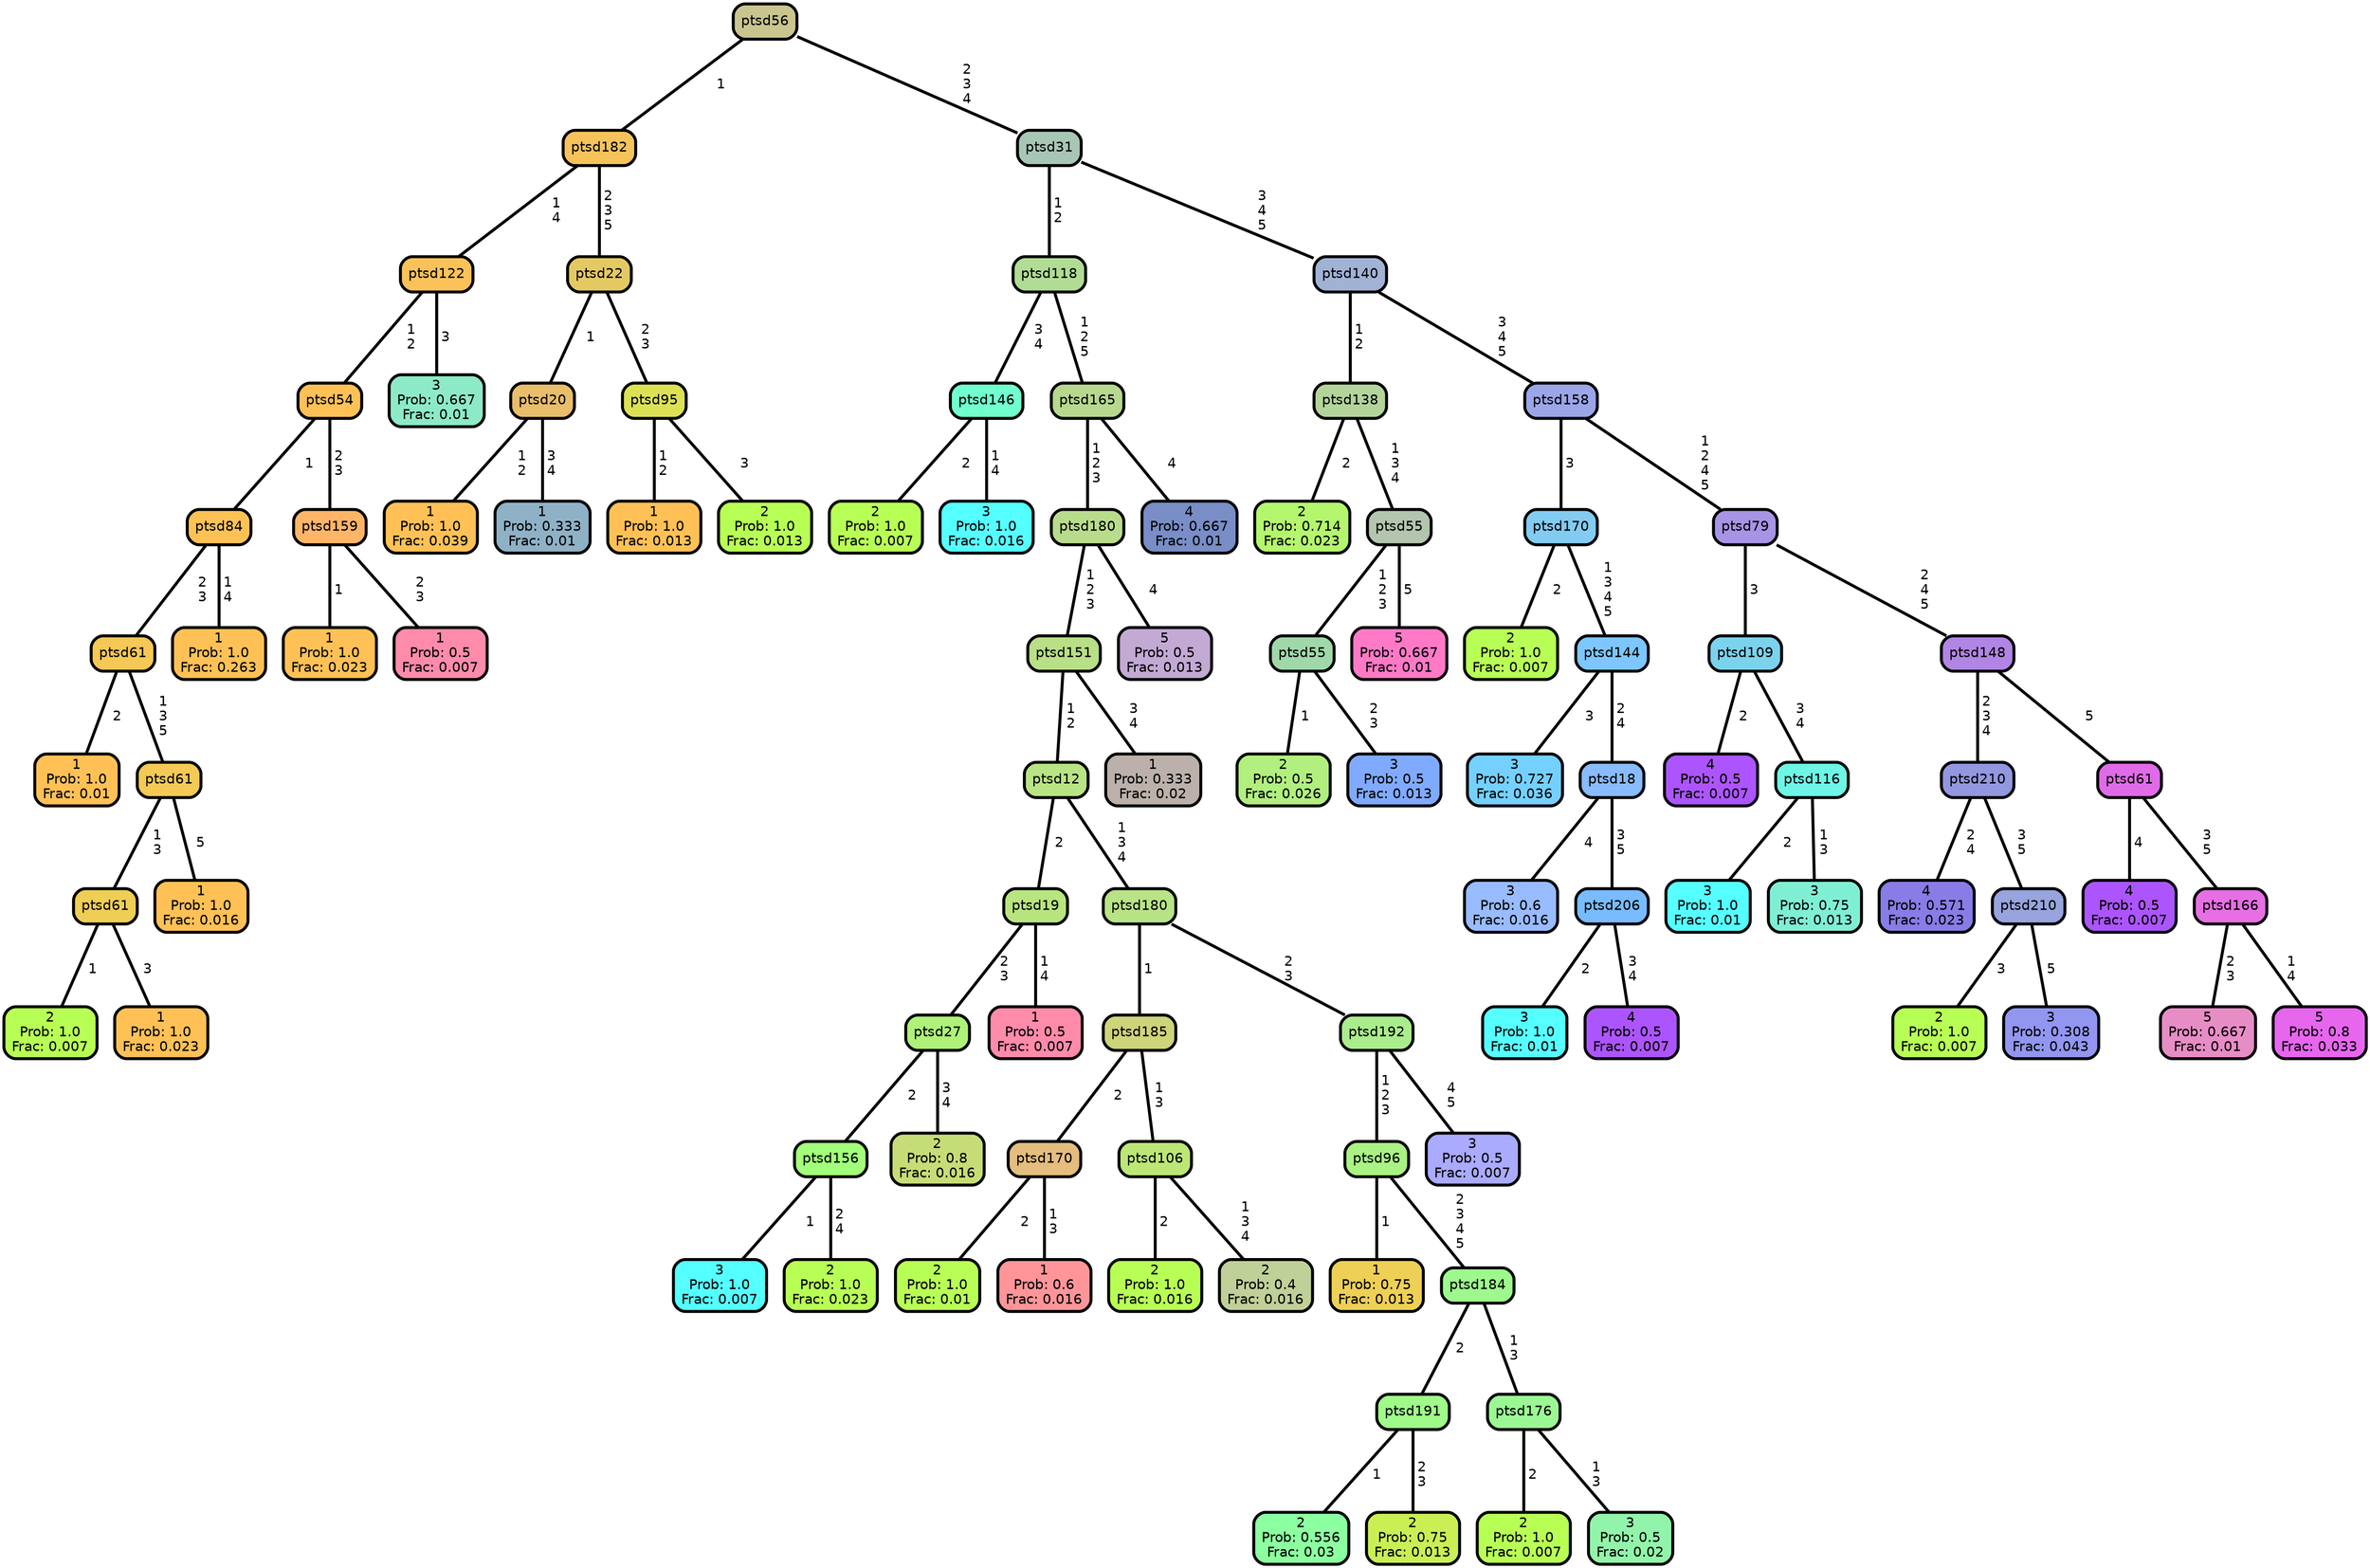graph Tree {
node [shape=box, style="filled, rounded",color="black",penwidth="3",fontcolor="black",                 fontname=helvetica] ;
graph [ranksep="0 equally", splines=straight,                 bgcolor=transparent, dpi=60] ;
edge [fontname=helvetica, color=black] ;
0 [label="1
Prob: 1.0
Frac: 0.01", fillcolor="#ffc155"] ;
1 [label="ptsd61",href=".//ptsd61.svg", fillcolor="#f6c855"] ;
2 [label="2
Prob: 1.0
Frac: 0.007", fillcolor="#b8ff55"] ;
3 [label="ptsd61",href=".//ptsd61.svg", fillcolor="#efce55"] ;
4 [label="1
Prob: 1.0
Frac: 0.023", fillcolor="#ffc155"] ;
5 [label="ptsd61",href=".//ptsd61.svg", fillcolor="#f4c955"] ;
6 [label="1
Prob: 1.0
Frac: 0.016", fillcolor="#ffc155"] ;
7 [label="ptsd84",href=".//ptsd84.svg", fillcolor="#fdc255"] ;
8 [label="1
Prob: 1.0
Frac: 0.263", fillcolor="#ffc155"] ;
9 [label="ptsd54",href=".//ptsd54.svg", fillcolor="#fdc156"] ;
10 [label="1
Prob: 1.0
Frac: 0.023", fillcolor="#ffc155"] ;
11 [label="ptsd159",href=".//ptsd159.svg", fillcolor="#ffb567"] ;
12 [label="1
Prob: 0.5
Frac: 0.007", fillcolor="#ff8baa"] ;
13 [label="ptsd122",href=".//ptsd122.svg", fillcolor="#fac259"] ;
14 [label="3
Prob: 0.667
Frac: 0.01", fillcolor="#8deac6"] ;
15 [label="ptsd182",href=".//ptsd182.svg", fillcolor="#f6c35b"] ;
16 [label="1
Prob: 1.0
Frac: 0.039", fillcolor="#ffc155"] ;
17 [label="ptsd20",href=".//ptsd20.svg", fillcolor="#e8bd6b"] ;
18 [label="1
Prob: 0.333
Frac: 0.01", fillcolor="#8fb1c6"] ;
19 [label="ptsd22",href=".//ptsd22.svg", fillcolor="#e4c963"] ;
20 [label="1
Prob: 1.0
Frac: 0.013", fillcolor="#ffc155"] ;
21 [label="ptsd95",href=".//ptsd95.svg", fillcolor="#dbe055"] ;
22 [label="2
Prob: 1.0
Frac: 0.013", fillcolor="#b8ff55"] ;
23 [label="ptsd56",href=".//ptsd56.svg", fillcolor="#cac58f"] ;
24 [label="2
Prob: 1.0
Frac: 0.007", fillcolor="#b8ff55"] ;
25 [label="ptsd146",href=".//ptsd146.svg", fillcolor="#71ffce"] ;
26 [label="3
Prob: 1.0
Frac: 0.016", fillcolor="#55ffff"] ;
27 [label="ptsd118",href=".//ptsd118.svg", fillcolor="#b0dc93"] ;
28 [label="3
Prob: 1.0
Frac: 0.007", fillcolor="#55ffff"] ;
29 [label="ptsd156",href=".//ptsd156.svg", fillcolor="#a2ff7a"] ;
30 [label="2
Prob: 1.0
Frac: 0.023", fillcolor="#b8ff55"] ;
31 [label="ptsd27",href=".//ptsd27.svg", fillcolor="#aef279"] ;
32 [label="2
Prob: 0.8
Frac: 0.016", fillcolor="#c6dd77"] ;
33 [label="ptsd19",href=".//ptsd19.svg", fillcolor="#b8e57f"] ;
34 [label="1
Prob: 0.5
Frac: 0.007", fillcolor="#ff8baa"] ;
35 [label="ptsd12",href=".//ptsd12.svg", fillcolor="#b8e484"] ;
36 [label="2
Prob: 1.0
Frac: 0.01", fillcolor="#b8ff55"] ;
37 [label="ptsd170",href=".//ptsd170.svg", fillcolor="#e4bd7f"] ;
38 [label="1
Prob: 0.6
Frac: 0.016", fillcolor="#ff9599"] ;
39 [label="ptsd185",href=".//ptsd185.svg", fillcolor="#ced47a"] ;
40 [label="2
Prob: 1.0
Frac: 0.016", fillcolor="#b8ff55"] ;
41 [label="ptsd106",href=".//ptsd106.svg", fillcolor="#bce777"] ;
42 [label="2
Prob: 0.4
Frac: 0.016", fillcolor="#c0d099"] ;
43 [label="ptsd180",href=".//ptsd180.svg", fillcolor="#b8e386"] ;
44 [label="1
Prob: 0.75
Frac: 0.013", fillcolor="#edd055"] ;
45 [label="ptsd96",href=".//ptsd96.svg", fillcolor="#aaf284"] ;
46 [label="2
Prob: 0.556
Frac: 0.03", fillcolor="#8cffa0"] ;
47 [label="ptsd191",href=".//ptsd191.svg", fillcolor="#9ffa89"] ;
48 [label="2
Prob: 0.75
Frac: 0.013", fillcolor="#c9ef55"] ;
49 [label="ptsd184",href=".//ptsd184.svg", fillcolor="#9df98d"] ;
50 [label="2
Prob: 1.0
Frac: 0.007", fillcolor="#b8ff55"] ;
51 [label="ptsd176",href=".//ptsd176.svg", fillcolor="#9bf794"] ;
52 [label="3
Prob: 0.5
Frac: 0.02", fillcolor="#92f4aa"] ;
53 [label="ptsd192",href=".//ptsd192.svg", fillcolor="#aaed8d"] ;
54 [label="3
Prob: 0.5
Frac: 0.007", fillcolor="#aaaaff"] ;
55 [label="ptsd151",href=".//ptsd151.svg", fillcolor="#b9df87"] ;
56 [label="1
Prob: 0.333
Frac: 0.02", fillcolor="#bbb1aa"] ;
57 [label="ptsd180",href=".//ptsd180.svg", fillcolor="#b9dc8c"] ;
58 [label="5
Prob: 0.5
Frac: 0.013", fillcolor="#c2aad4"] ;
59 [label="ptsd165",href=".//ptsd165.svg", fillcolor="#b6d98e"] ;
60 [label="4
Prob: 0.667
Frac: 0.01", fillcolor="#798dc6"] ;
61 [label="ptsd31",href=".//ptsd31.svg", fillcolor="#a8c6b6"] ;
62 [label="2
Prob: 0.714
Frac: 0.023", fillcolor="#b4f66d"] ;
63 [label="ptsd138",href=".//ptsd138.svg", fillcolor="#b3d49a"] ;
64 [label="2
Prob: 0.5
Frac: 0.026", fillcolor="#b1ef7f"] ;
65 [label="ptsd55",href=".//ptsd55.svg", fillcolor="#a0d8aa"] ;
66 [label="3
Prob: 0.5
Frac: 0.013", fillcolor="#80aaff"] ;
67 [label="ptsd55",href=".//ptsd55.svg", fillcolor="#b3c5af"] ;
68 [label="5
Prob: 0.667
Frac: 0.01", fillcolor="#ff79c6"] ;
69 [label="ptsd140",href=".//ptsd140.svg", fillcolor="#a1b2d5"] ;
70 [label="2
Prob: 1.0
Frac: 0.007", fillcolor="#b8ff55"] ;
71 [label="ptsd170",href=".//ptsd170.svg", fillcolor="#83cbf0"] ;
72 [label="3
Prob: 0.727
Frac: 0.036", fillcolor="#74d0ff"] ;
73 [label="ptsd144",href=".//ptsd144.svg", fillcolor="#7dc6ff"] ;
74 [label="3
Prob: 0.6
Frac: 0.016", fillcolor="#99bbff"] ;
75 [label="ptsd18",href=".//ptsd18.svg", fillcolor="#88bbff"] ;
76 [label="3
Prob: 1.0
Frac: 0.01", fillcolor="#55ffff"] ;
77 [label="ptsd206",href=".//ptsd206.svg", fillcolor="#78bbff"] ;
78 [label="4
Prob: 0.5
Frac: 0.007", fillcolor="#ac55ff"] ;
79 [label="ptsd158",href=".//ptsd158.svg", fillcolor="#9ba6e8"] ;
80 [label="4
Prob: 0.5
Frac: 0.007", fillcolor="#ac55ff"] ;
81 [label="ptsd109",href=".//ptsd109.svg", fillcolor="#7bd2ec"] ;
82 [label="3
Prob: 1.0
Frac: 0.01", fillcolor="#55ffff"] ;
83 [label="ptsd116",href=".//ptsd116.svg", fillcolor="#6df6e6"] ;
84 [label="3
Prob: 0.75
Frac: 0.013", fillcolor="#7fefd4"] ;
85 [label="ptsd79",href=".//ptsd79.svg", fillcolor="#a794e5"] ;
86 [label="4
Prob: 0.571
Frac: 0.023", fillcolor="#887ce6"] ;
87 [label="ptsd210",href=".//ptsd210.svg", fillcolor="#9297e0"] ;
88 [label="2
Prob: 1.0
Frac: 0.007", fillcolor="#b8ff55"] ;
89 [label="ptsd210",href=".//ptsd210.svg", fillcolor="#97a4dd"] ;
90 [label="3
Prob: 0.308
Frac: 0.043", fillcolor="#9296f1"] ;
91 [label="ptsd148",href=".//ptsd148.svg", fillcolor="#b185e3"] ;
92 [label="4
Prob: 0.5
Frac: 0.007", fillcolor="#ac55ff"] ;
93 [label="ptsd61",href=".//ptsd61.svg", fillcolor="#df6be8"] ;
94 [label="5
Prob: 0.667
Frac: 0.01", fillcolor="#e78dc6"] ;
95 [label="ptsd166",href=".//ptsd166.svg", fillcolor="#e76fe4"] ;
96 [label="5
Prob: 0.8
Frac: 0.033", fillcolor="#e766ee"] ;
1 -- 0 [label=" 2",penwidth=3] ;
1 -- 5 [label=" 1\n 3\n 5",penwidth=3] ;
3 -- 2 [label=" 1",penwidth=3] ;
3 -- 4 [label=" 3",penwidth=3] ;
5 -- 3 [label=" 1\n 3",penwidth=3] ;
5 -- 6 [label=" 5",penwidth=3] ;
7 -- 1 [label=" 2\n 3",penwidth=3] ;
7 -- 8 [label=" 1\n 4",penwidth=3] ;
9 -- 7 [label=" 1",penwidth=3] ;
9 -- 11 [label=" 2\n 3",penwidth=3] ;
11 -- 10 [label=" 1",penwidth=3] ;
11 -- 12 [label=" 2\n 3",penwidth=3] ;
13 -- 9 [label=" 1\n 2",penwidth=3] ;
13 -- 14 [label=" 3",penwidth=3] ;
15 -- 13 [label=" 1\n 4",penwidth=3] ;
15 -- 19 [label=" 2\n 3\n 5",penwidth=3] ;
17 -- 16 [label=" 1\n 2",penwidth=3] ;
17 -- 18 [label=" 3\n 4",penwidth=3] ;
19 -- 17 [label=" 1",penwidth=3] ;
19 -- 21 [label=" 2\n 3",penwidth=3] ;
21 -- 20 [label=" 1\n 2",penwidth=3] ;
21 -- 22 [label=" 3",penwidth=3] ;
23 -- 15 [label=" 1",penwidth=3] ;
23 -- 61 [label=" 2\n 3\n 4",penwidth=3] ;
25 -- 24 [label=" 2",penwidth=3] ;
25 -- 26 [label=" 1\n 4",penwidth=3] ;
27 -- 25 [label=" 3\n 4",penwidth=3] ;
27 -- 59 [label=" 1\n 2\n 5",penwidth=3] ;
29 -- 28 [label=" 1",penwidth=3] ;
29 -- 30 [label=" 2\n 4",penwidth=3] ;
31 -- 29 [label=" 2",penwidth=3] ;
31 -- 32 [label=" 3\n 4",penwidth=3] ;
33 -- 31 [label=" 2\n 3",penwidth=3] ;
33 -- 34 [label=" 1\n 4",penwidth=3] ;
35 -- 33 [label=" 2",penwidth=3] ;
35 -- 43 [label=" 1\n 3\n 4",penwidth=3] ;
37 -- 36 [label=" 2",penwidth=3] ;
37 -- 38 [label=" 1\n 3",penwidth=3] ;
39 -- 37 [label=" 2",penwidth=3] ;
39 -- 41 [label=" 1\n 3",penwidth=3] ;
41 -- 40 [label=" 2",penwidth=3] ;
41 -- 42 [label=" 1\n 3\n 4",penwidth=3] ;
43 -- 39 [label=" 1",penwidth=3] ;
43 -- 53 [label=" 2\n 3",penwidth=3] ;
45 -- 44 [label=" 1",penwidth=3] ;
45 -- 49 [label=" 2\n 3\n 4\n 5",penwidth=3] ;
47 -- 46 [label=" 1",penwidth=3] ;
47 -- 48 [label=" 2\n 3",penwidth=3] ;
49 -- 47 [label=" 2",penwidth=3] ;
49 -- 51 [label=" 1\n 3",penwidth=3] ;
51 -- 50 [label=" 2",penwidth=3] ;
51 -- 52 [label=" 1\n 3",penwidth=3] ;
53 -- 45 [label=" 1\n 2\n 3",penwidth=3] ;
53 -- 54 [label=" 4\n 5",penwidth=3] ;
55 -- 35 [label=" 1\n 2",penwidth=3] ;
55 -- 56 [label=" 3\n 4",penwidth=3] ;
57 -- 55 [label=" 1\n 2\n 3",penwidth=3] ;
57 -- 58 [label=" 4",penwidth=3] ;
59 -- 57 [label=" 1\n 2\n 3",penwidth=3] ;
59 -- 60 [label=" 4",penwidth=3] ;
61 -- 27 [label=" 1\n 2",penwidth=3] ;
61 -- 69 [label=" 3\n 4\n 5",penwidth=3] ;
63 -- 62 [label=" 2",penwidth=3] ;
63 -- 67 [label=" 1\n 3\n 4",penwidth=3] ;
65 -- 64 [label=" 1",penwidth=3] ;
65 -- 66 [label=" 2\n 3",penwidth=3] ;
67 -- 65 [label=" 1\n 2\n 3",penwidth=3] ;
67 -- 68 [label=" 5",penwidth=3] ;
69 -- 63 [label=" 1\n 2",penwidth=3] ;
69 -- 79 [label=" 3\n 4\n 5",penwidth=3] ;
71 -- 70 [label=" 2",penwidth=3] ;
71 -- 73 [label=" 1\n 3\n 4\n 5",penwidth=3] ;
73 -- 72 [label=" 3",penwidth=3] ;
73 -- 75 [label=" 2\n 4",penwidth=3] ;
75 -- 74 [label=" 4",penwidth=3] ;
75 -- 77 [label=" 3\n 5",penwidth=3] ;
77 -- 76 [label=" 2",penwidth=3] ;
77 -- 78 [label=" 3\n 4",penwidth=3] ;
79 -- 71 [label=" 3",penwidth=3] ;
79 -- 85 [label=" 1\n 2\n 4\n 5",penwidth=3] ;
81 -- 80 [label=" 2",penwidth=3] ;
81 -- 83 [label=" 3\n 4",penwidth=3] ;
83 -- 82 [label=" 2",penwidth=3] ;
83 -- 84 [label=" 1\n 3",penwidth=3] ;
85 -- 81 [label=" 3",penwidth=3] ;
85 -- 91 [label=" 2\n 4\n 5",penwidth=3] ;
87 -- 86 [label=" 2\n 4",penwidth=3] ;
87 -- 89 [label=" 3\n 5",penwidth=3] ;
89 -- 88 [label=" 3",penwidth=3] ;
89 -- 90 [label=" 5",penwidth=3] ;
91 -- 87 [label=" 2\n 3\n 4",penwidth=3] ;
91 -- 93 [label=" 5",penwidth=3] ;
93 -- 92 [label=" 4",penwidth=3] ;
93 -- 95 [label=" 3\n 5",penwidth=3] ;
95 -- 94 [label=" 2\n 3",penwidth=3] ;
95 -- 96 [label=" 1\n 4",penwidth=3] ;
{rank = same;}}
